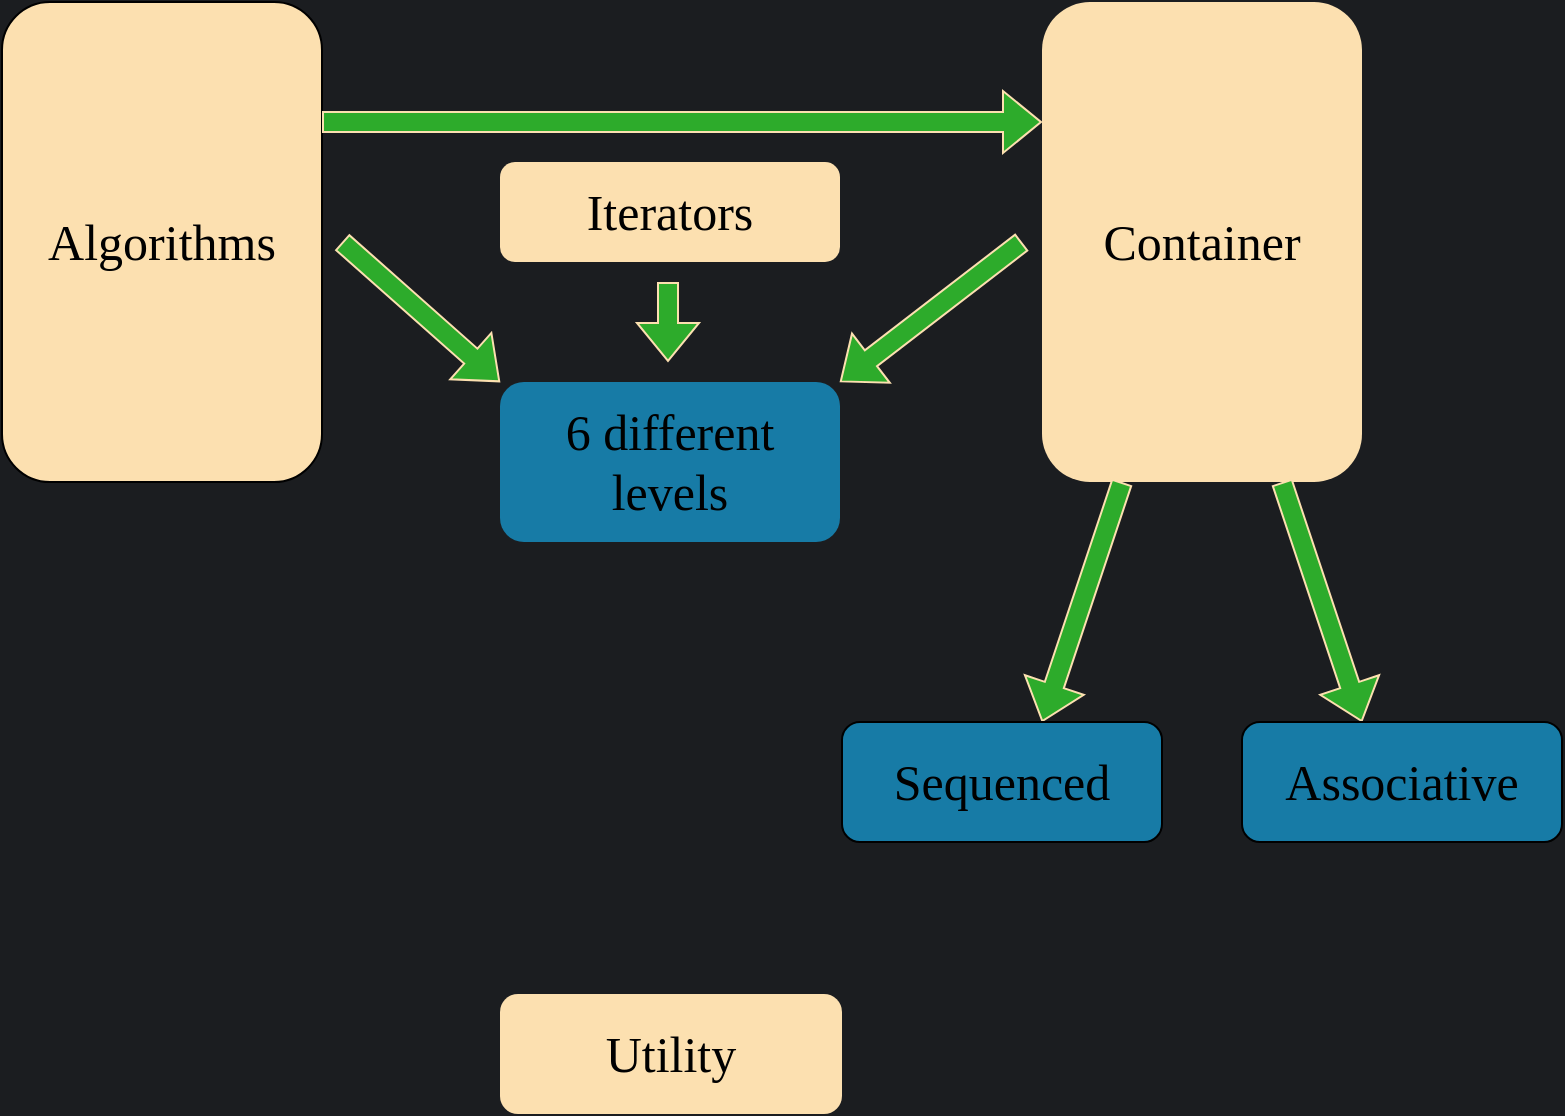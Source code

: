 <mxfile version="17.4.0" type="github">
  <diagram id="qnFRUYKLidkErhUA6jka" name="Page-1">
    <mxGraphModel dx="1874" dy="834" grid="0" gridSize="10" guides="1" tooltips="1" connect="1" arrows="1" fold="1" page="1" pageScale="1" pageWidth="1169" pageHeight="827" background="#1B1D20" math="0" shadow="0">
      <root>
        <mxCell id="0" />
        <mxCell id="1" parent="0" />
        <mxCell id="ciX_IjcqIJmXs5fLBIkF-1" value="Container" style="rounded=1;whiteSpace=wrap;html=1;fontFamily=Verdana;fontSize=25;strokeColor=none;fillColor=#FCE0B0;" parent="1" vertex="1">
          <mxGeometry x="680" y="160" width="160" height="240" as="geometry" />
        </mxCell>
        <mxCell id="ciX_IjcqIJmXs5fLBIkF-2" value="Algorithms" style="rounded=1;whiteSpace=wrap;html=1;fontFamily=Verdana;fontSize=25;fillColor=#FCE0B0;" parent="1" vertex="1">
          <mxGeometry x="160" y="160" width="160" height="240" as="geometry" />
        </mxCell>
        <mxCell id="ciX_IjcqIJmXs5fLBIkF-3" value="" style="shape=flexArrow;endArrow=classic;html=1;rounded=0;exitX=1;exitY=0.25;exitDx=0;exitDy=0;entryX=0;entryY=0.25;entryDx=0;entryDy=0;strokeColor=#FCE0B0;fillColor=#2DAB2B;" parent="1" source="ciX_IjcqIJmXs5fLBIkF-2" target="ciX_IjcqIJmXs5fLBIkF-1" edge="1">
          <mxGeometry width="50" height="50" relative="1" as="geometry">
            <mxPoint x="310" y="275" as="sourcePoint" />
            <mxPoint x="698.98" y="275" as="targetPoint" />
          </mxGeometry>
        </mxCell>
        <mxCell id="ciX_IjcqIJmXs5fLBIkF-5" value="Iterators" style="rounded=1;whiteSpace=wrap;html=1;fontFamily=Verdana;fontSize=25;strokeColor=none;fillColor=#FCE0B0;" parent="1" vertex="1">
          <mxGeometry x="409" y="240" width="170" height="50" as="geometry" />
        </mxCell>
        <mxCell id="ciX_IjcqIJmXs5fLBIkF-7" value="" style="shape=flexArrow;endArrow=classic;html=1;rounded=0;fontFamily=Verdana;fontSize=25;strokeColor=#FCE0B0;fillColor=#2DAB2B;exitX=0.25;exitY=1;exitDx=0;exitDy=0;" parent="1" source="ciX_IjcqIJmXs5fLBIkF-1" edge="1">
          <mxGeometry width="50" height="50" relative="1" as="geometry">
            <mxPoint x="470" y="410" as="sourcePoint" />
            <mxPoint x="680" y="520" as="targetPoint" />
          </mxGeometry>
        </mxCell>
        <mxCell id="ciX_IjcqIJmXs5fLBIkF-8" value="" style="shape=flexArrow;endArrow=classic;html=1;rounded=0;fontFamily=Verdana;fontSize=25;strokeColor=#FCE0B0;fillColor=#2DAB2B;exitX=0.75;exitY=1;exitDx=0;exitDy=0;" parent="1" source="ciX_IjcqIJmXs5fLBIkF-1" edge="1">
          <mxGeometry width="50" height="50" relative="1" as="geometry">
            <mxPoint x="710" y="423.171" as="sourcePoint" />
            <mxPoint x="840" y="520" as="targetPoint" />
          </mxGeometry>
        </mxCell>
        <mxCell id="ciX_IjcqIJmXs5fLBIkF-9" value="Sequenced" style="rounded=1;whiteSpace=wrap;html=1;labelBorderColor=none;fontFamily=Verdana;fontSize=25;fillColor=#177BA6;" parent="1" vertex="1">
          <mxGeometry x="580" y="520" width="160" height="60" as="geometry" />
        </mxCell>
        <mxCell id="ciX_IjcqIJmXs5fLBIkF-11" value="Associative" style="rounded=1;whiteSpace=wrap;html=1;labelBorderColor=none;fontFamily=Verdana;fontSize=25;fillColor=#177BA6;" parent="1" vertex="1">
          <mxGeometry x="780" y="520" width="160" height="60" as="geometry" />
        </mxCell>
        <mxCell id="ciX_IjcqIJmXs5fLBIkF-12" value="" style="shape=flexArrow;endArrow=classic;html=1;rounded=0;fontFamily=Verdana;fontSize=25;strokeColor=#FCE0B0;fillColor=#2DAB2B;exitX=0.25;exitY=1;exitDx=0;exitDy=0;" parent="1" edge="1">
          <mxGeometry width="50" height="50" relative="1" as="geometry">
            <mxPoint x="493" y="300" as="sourcePoint" />
            <mxPoint x="493" y="340" as="targetPoint" />
          </mxGeometry>
        </mxCell>
        <mxCell id="ciX_IjcqIJmXs5fLBIkF-13" value="6 different levels" style="rounded=1;whiteSpace=wrap;html=1;fontFamily=Verdana;fontSize=25;strokeColor=none;fillColor=#177BA6;" parent="1" vertex="1">
          <mxGeometry x="409" y="350" width="170" height="80" as="geometry" />
        </mxCell>
        <mxCell id="2-tQ9rQwfUZNQqvG47G3-1" value="" style="shape=flexArrow;endArrow=classic;html=1;rounded=0;fontFamily=Verdana;fontSize=25;strokeColor=#FCE0B0;fillColor=#2DAB2B;entryX=1;entryY=0;entryDx=0;entryDy=0;" parent="1" target="ciX_IjcqIJmXs5fLBIkF-13" edge="1">
          <mxGeometry width="50" height="50" relative="1" as="geometry">
            <mxPoint x="670" y="280" as="sourcePoint" />
            <mxPoint x="503" y="350" as="targetPoint" />
          </mxGeometry>
        </mxCell>
        <mxCell id="2-tQ9rQwfUZNQqvG47G3-2" value="" style="shape=flexArrow;endArrow=classic;html=1;rounded=0;fontFamily=Verdana;fontSize=25;strokeColor=#FCE0B0;fillColor=#2DAB2B;entryX=0;entryY=0;entryDx=0;entryDy=0;" parent="1" target="ciX_IjcqIJmXs5fLBIkF-13" edge="1">
          <mxGeometry width="50" height="50" relative="1" as="geometry">
            <mxPoint x="330" y="280" as="sourcePoint" />
            <mxPoint x="589" y="360" as="targetPoint" />
          </mxGeometry>
        </mxCell>
        <mxCell id="2-tQ9rQwfUZNQqvG47G3-15" value="Utility" style="rounded=1;whiteSpace=wrap;html=1;fontFamily=Verdana;fontSize=25;strokeColor=none;fillColor=#FCE0B0;" parent="1" vertex="1">
          <mxGeometry x="409" y="656" width="171" height="60" as="geometry" />
        </mxCell>
      </root>
    </mxGraphModel>
  </diagram>
</mxfile>
